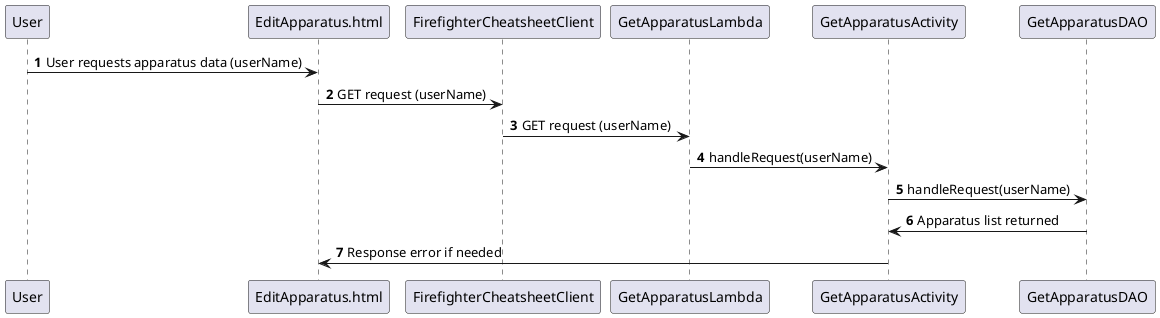 @startuml
'https://plantuml.com/sequence-diagram

autonumber

User -> EditApparatus.html: User requests apparatus data (userName)
EditApparatus.html -> FirefighterCheatsheetClient: GET request (userName)
FirefighterCheatsheetClient -> GetApparatusLambda: GET request (userName)
GetApparatusLambda -> GetApparatusActivity: handleRequest(userName)
GetApparatusActivity -> GetApparatusDAO: handleRequest(userName)
GetApparatusDAO -> GetApparatusActivity: Apparatus list returned
GetApparatusActivity -> EditApparatus.html: Response error if needed


@enduml